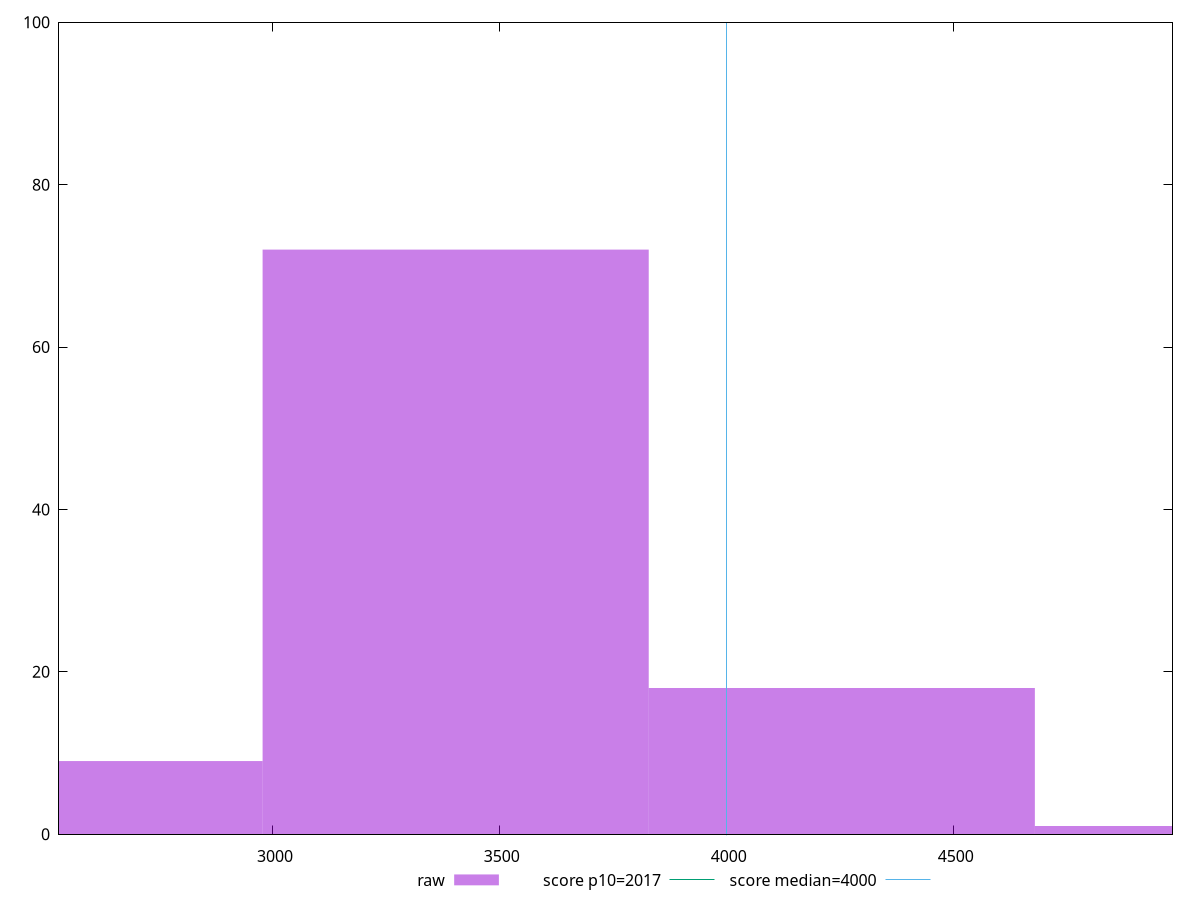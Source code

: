 reset

$raw <<EOF
3402.6223818899216 72
2551.966786417441 9
4253.277977362402 18
5103.933572834882 1
EOF

set key outside below
set boxwidth 850.6555954724804
set xrange [2528.7719999999995:4981.827999999987]
set yrange [0:100]
set trange [0:100]
set style fill transparent solid 0.5 noborder

set parametric
set terminal svg size 640, 490 enhanced background rgb 'white'
set output "reports/report_00028_2021-02-24T12-49-42.674Z/mainthread-work-breakdown/samples/music/raw/histogram.svg"

plot $raw title "raw" with boxes, \
     2017,t title "score p10=2017", \
     4000,t title "score median=4000"

reset
